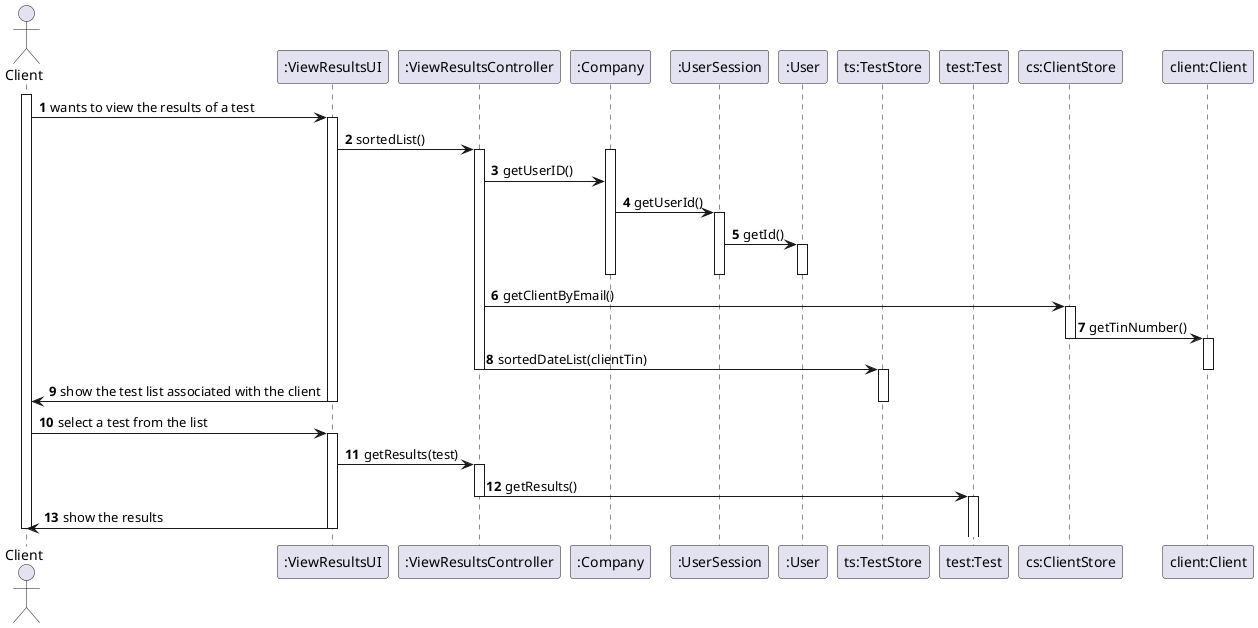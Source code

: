 @startuml
autonumber
actor Client as C
participant ":ViewResultsUI" as UI
participant ":ViewResultsController" as CTRL
participant ":Company" as company
participant ":UserSession" as US
participant ":User" as U
participant "ts:TestStore" as tt
participant "test:Test" as t
participant "cs:ClientStore" as cc
participant "client:Client" as c



activate C
C -> UI: wants to view the results of a test

activate UI
UI -> CTRL :sortedList()
activate CTRL

activate company



CTRL -> company: getUserID()
deactivate c
company -> US: getUserId()
activate US
US -> U: getId()
activate U
deactivate U
deactivate US
deactivate company
CTRL -> cc: getClientByEmail()

activate cc
cc -> c: getTinNumber()
deactivate cc

activate c

CTRL -> tt: sortedDateList(clientTin)
deactivate c

activate tt



deactivate CTRL
UI -> C: show the test list associated with the client
deactivate tt


deactivate UI

C -> UI: select a test from the list
activate UI
UI -> CTRL: getResults(test)
activate CTRL
CTRL -> t: getResults()
deactivate CTRL
activate t
deactivate t

UI -> C: show the results
deactivate UI





deactivate UI
deactivate C
@enduml